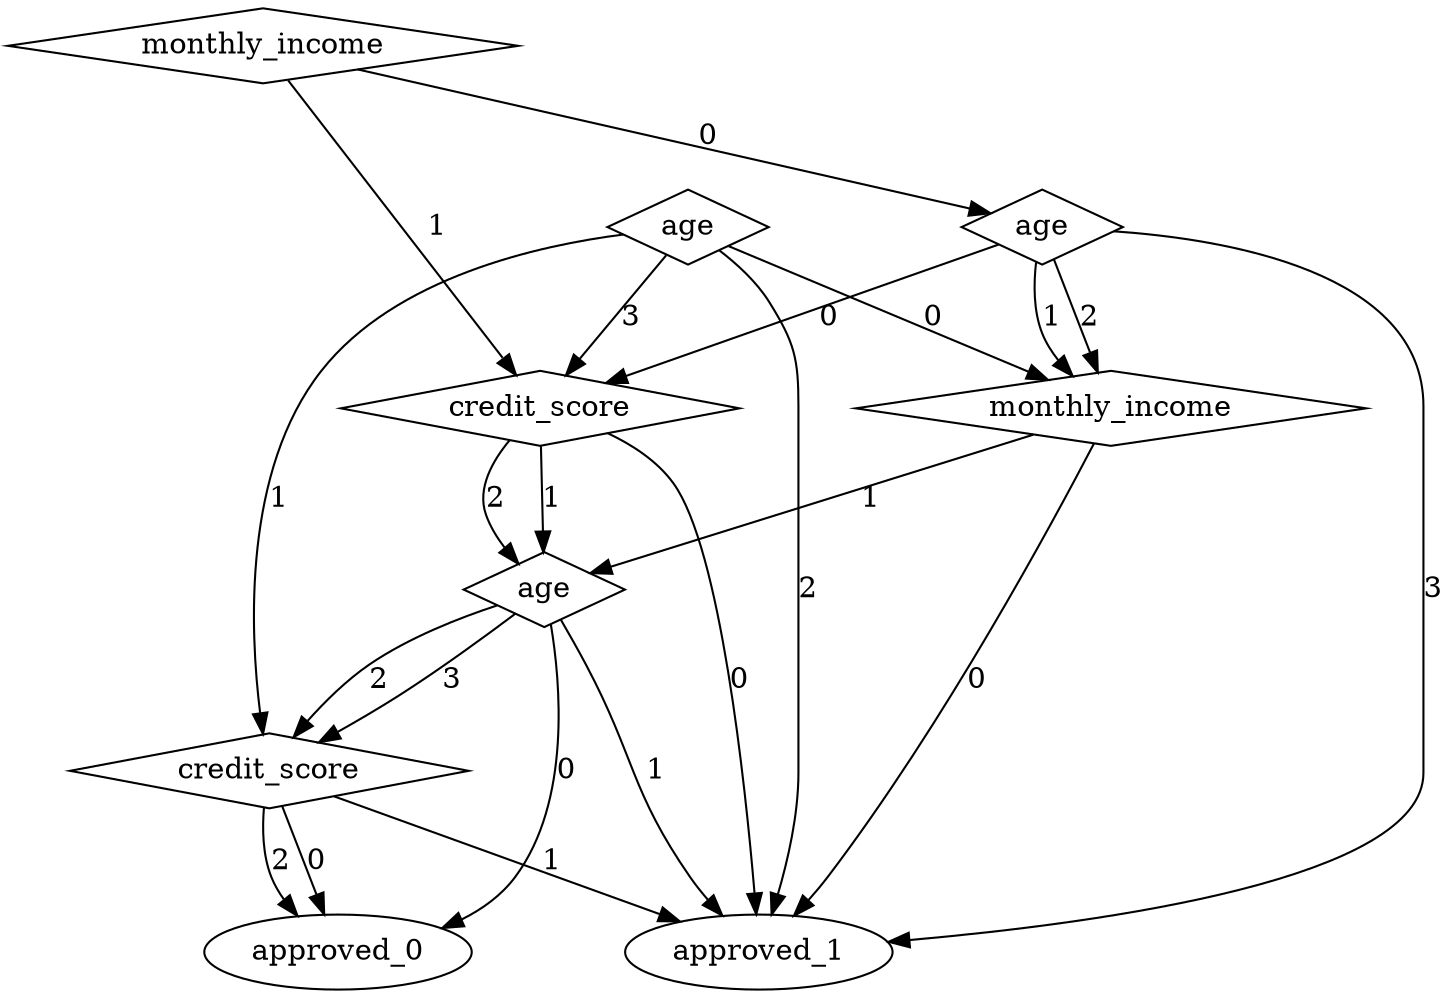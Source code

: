 digraph {
node [label=approved_0,style=""] approved_0
node [label=approved_1,style=""] approved_1
node [label=approved_0,style=""] approved_0
node [label=approved_1,style=""] approved_1
node [label=approved_0,style=""] approved_0
node [label=approved_1,style=""] approved_1
node [label=approved_1,style=""] approved_1
node [label=approved_1,style=""] approved_1
node [label=approved_1,style=""] approved_1
node [label=credit_score,shape="diamond",style=""] 6
node [label=age,shape="diamond",style=""] 5
node [label=credit_score,shape="diamond",style=""] 4
node [label=monthly_income,shape="diamond",style=""] 3
node [label=age,shape="diamond",style=""] 2
node [label=age,shape="diamond",style=""] 1
node [label=monthly_income,shape="diamond",style=""] 0

6 -> approved_0 [label="2"]
6 -> approved_1 [label="1"]
6 -> approved_0 [label="0"]
5 -> 6 [label="3"]
5 -> 6 [label="2"]
5 -> approved_1 [label="1"]
5 -> approved_0 [label="0"]
4 -> 5 [label="2"]
4 -> 5 [label="1"]
4 -> approved_1 [label="0"]
3 -> 5 [label="1"]
3 -> approved_1 [label="0"]
2 -> 4 [label="3"]
2 -> approved_1 [label="2"]
2 -> 6 [label="1"]
2 -> 3 [label="0"]
1 -> approved_1 [label="3"]
1 -> 3 [label="2"]
1 -> 3 [label="1"]
1 -> 4 [label="0"]
0 -> 4 [label="1"]
0 -> 1 [label="0"]
}